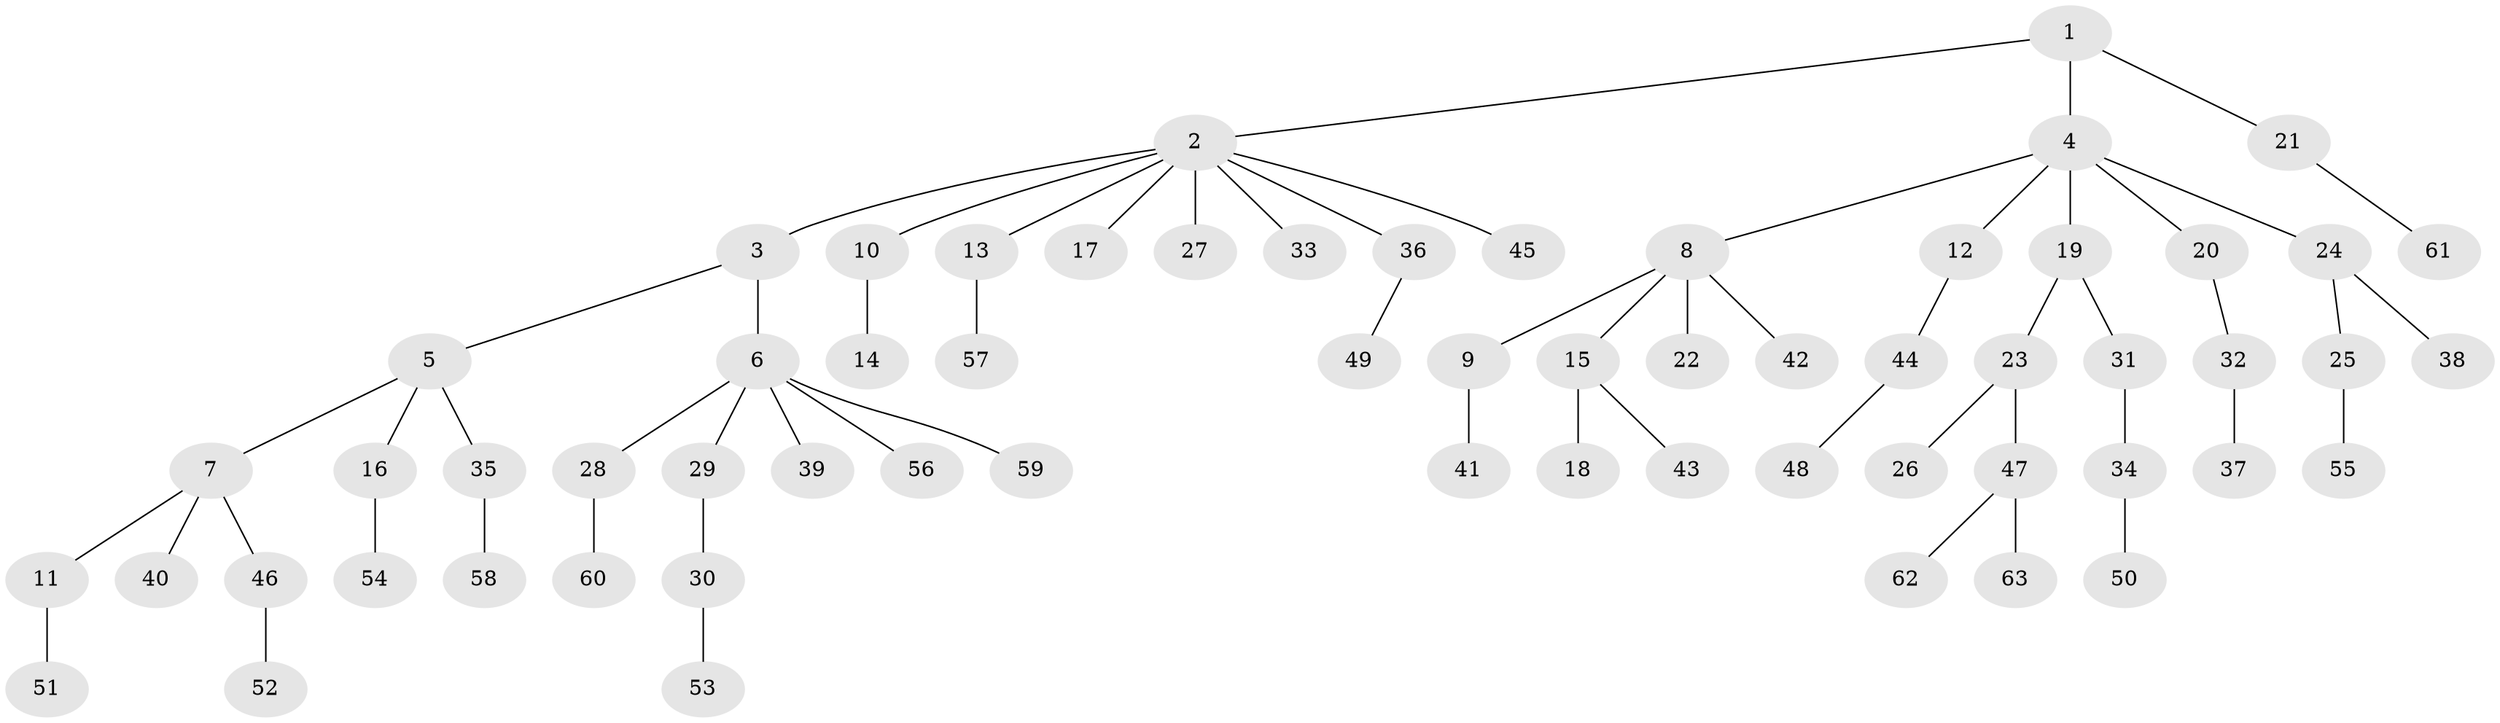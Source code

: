 // Generated by graph-tools (version 1.1) at 2025/02/03/09/25 03:02:31]
// undirected, 63 vertices, 62 edges
graph export_dot {
graph [start="1"]
  node [color=gray90,style=filled];
  1;
  2;
  3;
  4;
  5;
  6;
  7;
  8;
  9;
  10;
  11;
  12;
  13;
  14;
  15;
  16;
  17;
  18;
  19;
  20;
  21;
  22;
  23;
  24;
  25;
  26;
  27;
  28;
  29;
  30;
  31;
  32;
  33;
  34;
  35;
  36;
  37;
  38;
  39;
  40;
  41;
  42;
  43;
  44;
  45;
  46;
  47;
  48;
  49;
  50;
  51;
  52;
  53;
  54;
  55;
  56;
  57;
  58;
  59;
  60;
  61;
  62;
  63;
  1 -- 2;
  1 -- 4;
  1 -- 21;
  2 -- 3;
  2 -- 10;
  2 -- 13;
  2 -- 17;
  2 -- 27;
  2 -- 33;
  2 -- 36;
  2 -- 45;
  3 -- 5;
  3 -- 6;
  4 -- 8;
  4 -- 12;
  4 -- 19;
  4 -- 20;
  4 -- 24;
  5 -- 7;
  5 -- 16;
  5 -- 35;
  6 -- 28;
  6 -- 29;
  6 -- 39;
  6 -- 56;
  6 -- 59;
  7 -- 11;
  7 -- 40;
  7 -- 46;
  8 -- 9;
  8 -- 15;
  8 -- 22;
  8 -- 42;
  9 -- 41;
  10 -- 14;
  11 -- 51;
  12 -- 44;
  13 -- 57;
  15 -- 18;
  15 -- 43;
  16 -- 54;
  19 -- 23;
  19 -- 31;
  20 -- 32;
  21 -- 61;
  23 -- 26;
  23 -- 47;
  24 -- 25;
  24 -- 38;
  25 -- 55;
  28 -- 60;
  29 -- 30;
  30 -- 53;
  31 -- 34;
  32 -- 37;
  34 -- 50;
  35 -- 58;
  36 -- 49;
  44 -- 48;
  46 -- 52;
  47 -- 62;
  47 -- 63;
}
